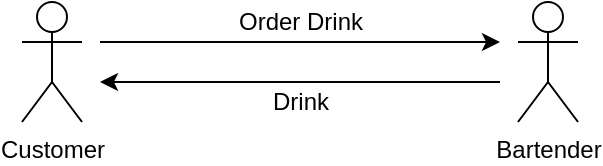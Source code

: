 <mxfile version="12.2.2" type="device" pages="1"><diagram id="4fBw7HiS3gf9u62ZI0u8" name="Page-1"><mxGraphModel dx="1088" dy="986" grid="1" gridSize="10" guides="1" tooltips="1" connect="1" arrows="1" fold="1" page="1" pageScale="1" pageWidth="850" pageHeight="1100" math="0" shadow="0"><root><mxCell id="0"/><mxCell id="1" parent="0"/><mxCell id="dKenw9MzIl5-FKbo6J8d-12" style="edgeStyle=orthogonalEdgeStyle;rounded=0;orthogonalLoop=1;jettySize=auto;html=1;" edge="1" parent="1"><mxGeometry relative="1" as="geometry"><mxPoint x="325" y="120" as="sourcePoint"/><mxPoint x="525" y="120" as="targetPoint"/></mxGeometry></mxCell><mxCell id="dKenw9MzIl5-FKbo6J8d-14" value="Order Drink" style="text;html=1;resizable=0;points=[];align=center;verticalAlign=middle;labelBackgroundColor=#ffffff;" vertex="1" connectable="0" parent="dKenw9MzIl5-FKbo6J8d-12"><mxGeometry x="-0.15" y="-2" relative="1" as="geometry"><mxPoint x="15" y="-12" as="offset"/></mxGeometry></mxCell><mxCell id="dKenw9MzIl5-FKbo6J8d-1" value="Customer" style="shape=umlActor;verticalLabelPosition=bottom;labelBackgroundColor=#ffffff;verticalAlign=top;html=1;outlineConnect=0;" vertex="1" parent="1"><mxGeometry x="286" y="100" width="30" height="60" as="geometry"/></mxCell><mxCell id="dKenw9MzIl5-FKbo6J8d-13" style="edgeStyle=orthogonalEdgeStyle;rounded=0;orthogonalLoop=1;jettySize=auto;html=1;" edge="1" parent="1"><mxGeometry relative="1" as="geometry"><mxPoint x="525" y="140" as="sourcePoint"/><mxPoint x="325" y="140" as="targetPoint"/></mxGeometry></mxCell><mxCell id="dKenw9MzIl5-FKbo6J8d-15" value="Drink" style="text;html=1;resizable=0;points=[];align=center;verticalAlign=middle;labelBackgroundColor=#ffffff;" vertex="1" connectable="0" parent="dKenw9MzIl5-FKbo6J8d-13"><mxGeometry x="-0.089" y="-1" relative="1" as="geometry"><mxPoint x="-9" y="11" as="offset"/></mxGeometry></mxCell><mxCell id="dKenw9MzIl5-FKbo6J8d-3" value="Bartender" style="shape=umlActor;verticalLabelPosition=bottom;labelBackgroundColor=#ffffff;verticalAlign=top;html=1;outlineConnect=0;" vertex="1" parent="1"><mxGeometry x="534" y="100" width="30" height="60" as="geometry"/></mxCell></root></mxGraphModel></diagram></mxfile>